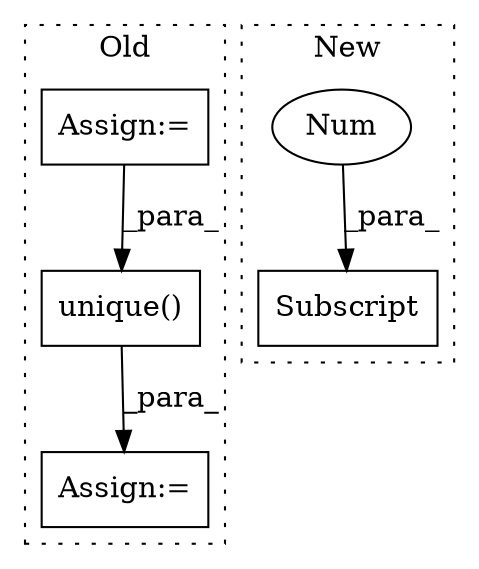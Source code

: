 digraph G {
subgraph cluster0 {
1 [label="unique()" a="75" s="4534,4571" l="10,1" shape="box"];
3 [label="Assign:=" a="68" s="4531" l="3" shape="box"];
4 [label="Assign:=" a="68" s="4476" l="3" shape="box"];
label = "Old";
style="dotted";
}
subgraph cluster1 {
2 [label="Subscript" a="63" s="4189,0" l="20,0" shape="box"];
5 [label="Num" a="76" s="4207" l="1" shape="ellipse"];
label = "New";
style="dotted";
}
1 -> 3 [label="_para_"];
4 -> 1 [label="_para_"];
5 -> 2 [label="_para_"];
}